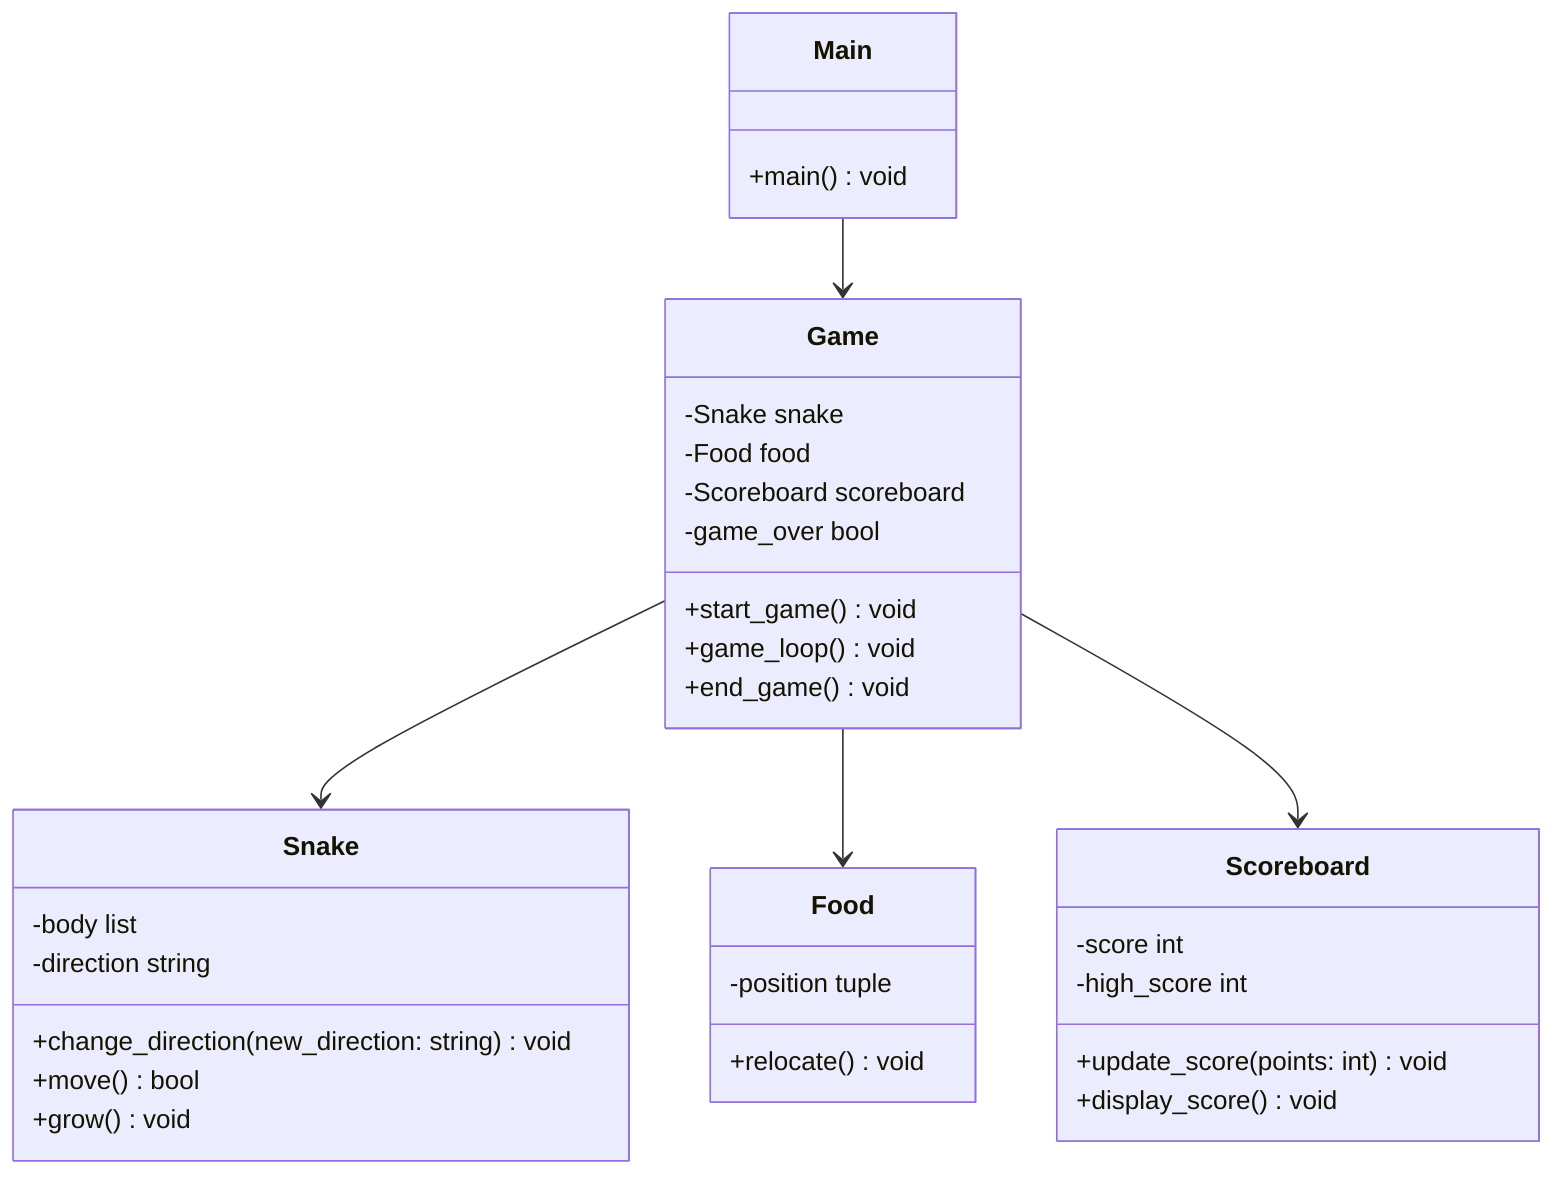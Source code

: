 classDiagram
    class Main {
        +main() void
    }
    class Game {
        -Snake snake
        -Food food
        -Scoreboard scoreboard
        -game_over bool
        +start_game() void
        +game_loop() void
        +end_game() void
    }
    class Snake {
        -body list
        -direction string
        +change_direction(new_direction: string) void
        +move() bool
        +grow() void
    }
    class Food {
        -position tuple
        +relocate() void
    }
    class Scoreboard {
        -score int
        -high_score int
        +update_score(points: int) void
        +display_score() void
    }
    Main --> Game
    Game --> Snake
    Game --> Food
    Game --> Scoreboard